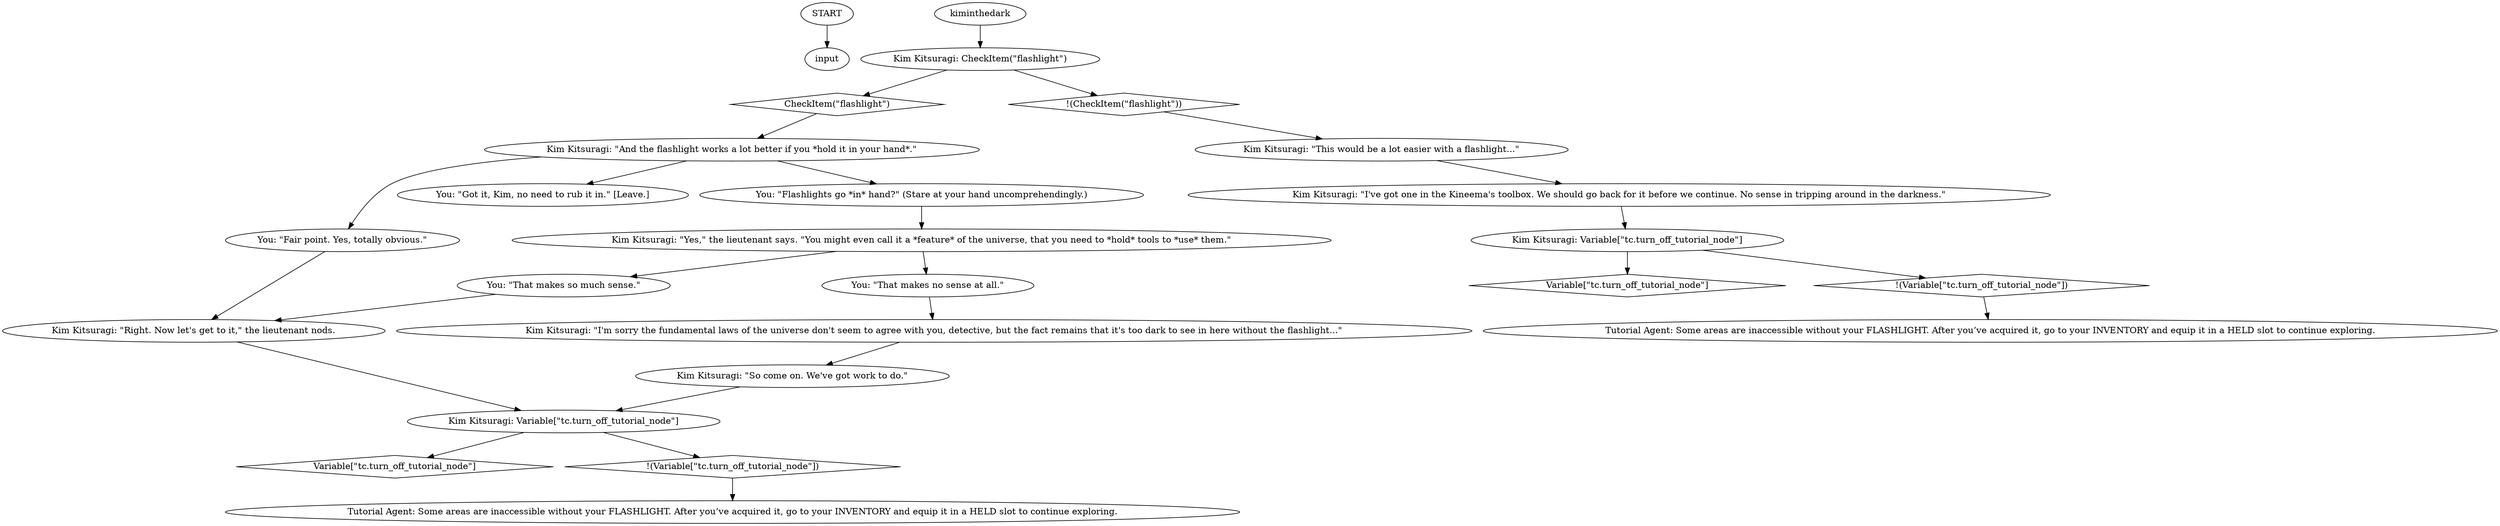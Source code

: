 # KIM SWITCH / flashlight
# Fires when you remain in the dark with Kim
# ==================================================
digraph G {
	  0 [label="START"];
	  1 [label="input"];
	  2 [label="Kim Kitsuragi: Variable[\"tc.turn_off_tutorial_node\"]"];
	  3 [label="Variable[\"tc.turn_off_tutorial_node\"]", shape=diamond];
	  4 [label="!(Variable[\"tc.turn_off_tutorial_node\"])", shape=diamond];
	  5 [label="Kim Kitsuragi: \"I'm sorry the fundamental laws of the universe don't seem to agree with you, detective, but the fact remains that it's too dark to see in here without the flashlight...\""];
	  7 [label="Kim Kitsuragi: CheckItem(\"flashlight\")"];
	  8 [label="CheckItem(\"flashlight\")", shape=diamond];
	  9 [label="!(CheckItem(\"flashlight\"))", shape=diamond];
	  10 [label="Kim Kitsuragi: \"Right. Now let's get to it,\" the lieutenant nods."];
	  11 [label="Kim Kitsuragi: \"I've got one in the Kineema's toolbox. We should go back for it before we continue. No sense in tripping around in the darkness.\""];
	  12 [label="Kim Kitsuragi: \"Yes,\" the lieutenant says. \"You might even call it a *feature* of the universe, that you need to *hold* tools to *use* them.\""];
	  13 [label="Kim Kitsuragi: \"So come on. We've got work to do.\""];
	  14 [label="Tutorial Agent: Some areas are inaccessible without your FLASHLIGHT. After you’ve acquired it, go to your INVENTORY and equip it in a HELD slot to continue exploring."];
	  15 [label="You: \"Fair point. Yes, totally obvious.\""];
	  16 [label="Kim Kitsuragi: \"And the flashlight works a lot better if you *hold it in your hand*.\""];
	  17 [label="You: \"That makes so much sense.\""];
	  18 [label="You: \"That makes no sense at all.\""];
	  19 [label="You: \"Got it, Kim, no need to rub it in.\" [Leave.]"];
	  20 [label="Tutorial Agent: Some areas are inaccessible without your FLASHLIGHT. After you’ve acquired it, go to your INVENTORY and equip it in a HELD slot to continue exploring."];
	  21 [label="Kim Kitsuragi: Variable[\"tc.turn_off_tutorial_node\"]"];
	  22 [label="Variable[\"tc.turn_off_tutorial_node\"]", shape=diamond];
	  23 [label="!(Variable[\"tc.turn_off_tutorial_node\"])", shape=diamond];
	  24 [label="You: \"Flashlights go *in* hand?\" (Stare at your hand uncomprehendingly.)"];
	  25 [label="kiminthedark"];
	  26 [label="Kim Kitsuragi: \"This would be a lot easier with a flashlight...\""];
	  0 -> 1
	  2 -> 3
	  2 -> 4
	  4 -> 14
	  5 -> 13
	  7 -> 8
	  7 -> 9
	  8 -> 16
	  9 -> 26
	  10 -> 21
	  11 -> 2
	  12 -> 17
	  12 -> 18
	  13 -> 21
	  15 -> 10
	  16 -> 24
	  16 -> 19
	  16 -> 15
	  17 -> 10
	  18 -> 5
	  21 -> 22
	  21 -> 23
	  23 -> 20
	  24 -> 12
	  25 -> 7
	  26 -> 11
}

